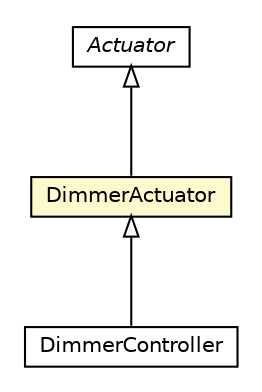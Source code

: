 #!/usr/local/bin/dot
#
# Class diagram 
# Generated by UMLGraph version R5_6-24-gf6e263 (http://www.umlgraph.org/)
#

digraph G {
	edge [fontname="Helvetica",fontsize=10,labelfontname="Helvetica",labelfontsize=10];
	node [fontname="Helvetica",fontsize=10,shape=plaintext];
	nodesep=0.25;
	ranksep=0.5;
	// org.universAAL.ontology.device.DimmerActuator
	c147106 [label=<<table title="org.universAAL.ontology.device.DimmerActuator" border="0" cellborder="1" cellspacing="0" cellpadding="2" port="p" bgcolor="lemonChiffon" href="./DimmerActuator.html">
		<tr><td><table border="0" cellspacing="0" cellpadding="1">
<tr><td align="center" balign="center"> DimmerActuator </td></tr>
		</table></td></tr>
		</table>>, URL="./DimmerActuator.html", fontname="Helvetica", fontcolor="black", fontsize=10.0];
	// org.universAAL.ontology.device.DimmerController
	c147107 [label=<<table title="org.universAAL.ontology.device.DimmerController" border="0" cellborder="1" cellspacing="0" cellpadding="2" port="p" href="./DimmerController.html">
		<tr><td><table border="0" cellspacing="0" cellpadding="1">
<tr><td align="center" balign="center"> DimmerController </td></tr>
		</table></td></tr>
		</table>>, URL="./DimmerController.html", fontname="Helvetica", fontcolor="black", fontsize=10.0];
	// org.universAAL.ontology.device.Actuator
	c147132 [label=<<table title="org.universAAL.ontology.device.Actuator" border="0" cellborder="1" cellspacing="0" cellpadding="2" port="p" href="./Actuator.html">
		<tr><td><table border="0" cellspacing="0" cellpadding="1">
<tr><td align="center" balign="center"><font face="Helvetica-Oblique"> Actuator </font></td></tr>
		</table></td></tr>
		</table>>, URL="./Actuator.html", fontname="Helvetica", fontcolor="black", fontsize=10.0];
	//org.universAAL.ontology.device.DimmerActuator extends org.universAAL.ontology.device.Actuator
	c147132:p -> c147106:p [dir=back,arrowtail=empty];
	//org.universAAL.ontology.device.DimmerController extends org.universAAL.ontology.device.DimmerActuator
	c147106:p -> c147107:p [dir=back,arrowtail=empty];
}


